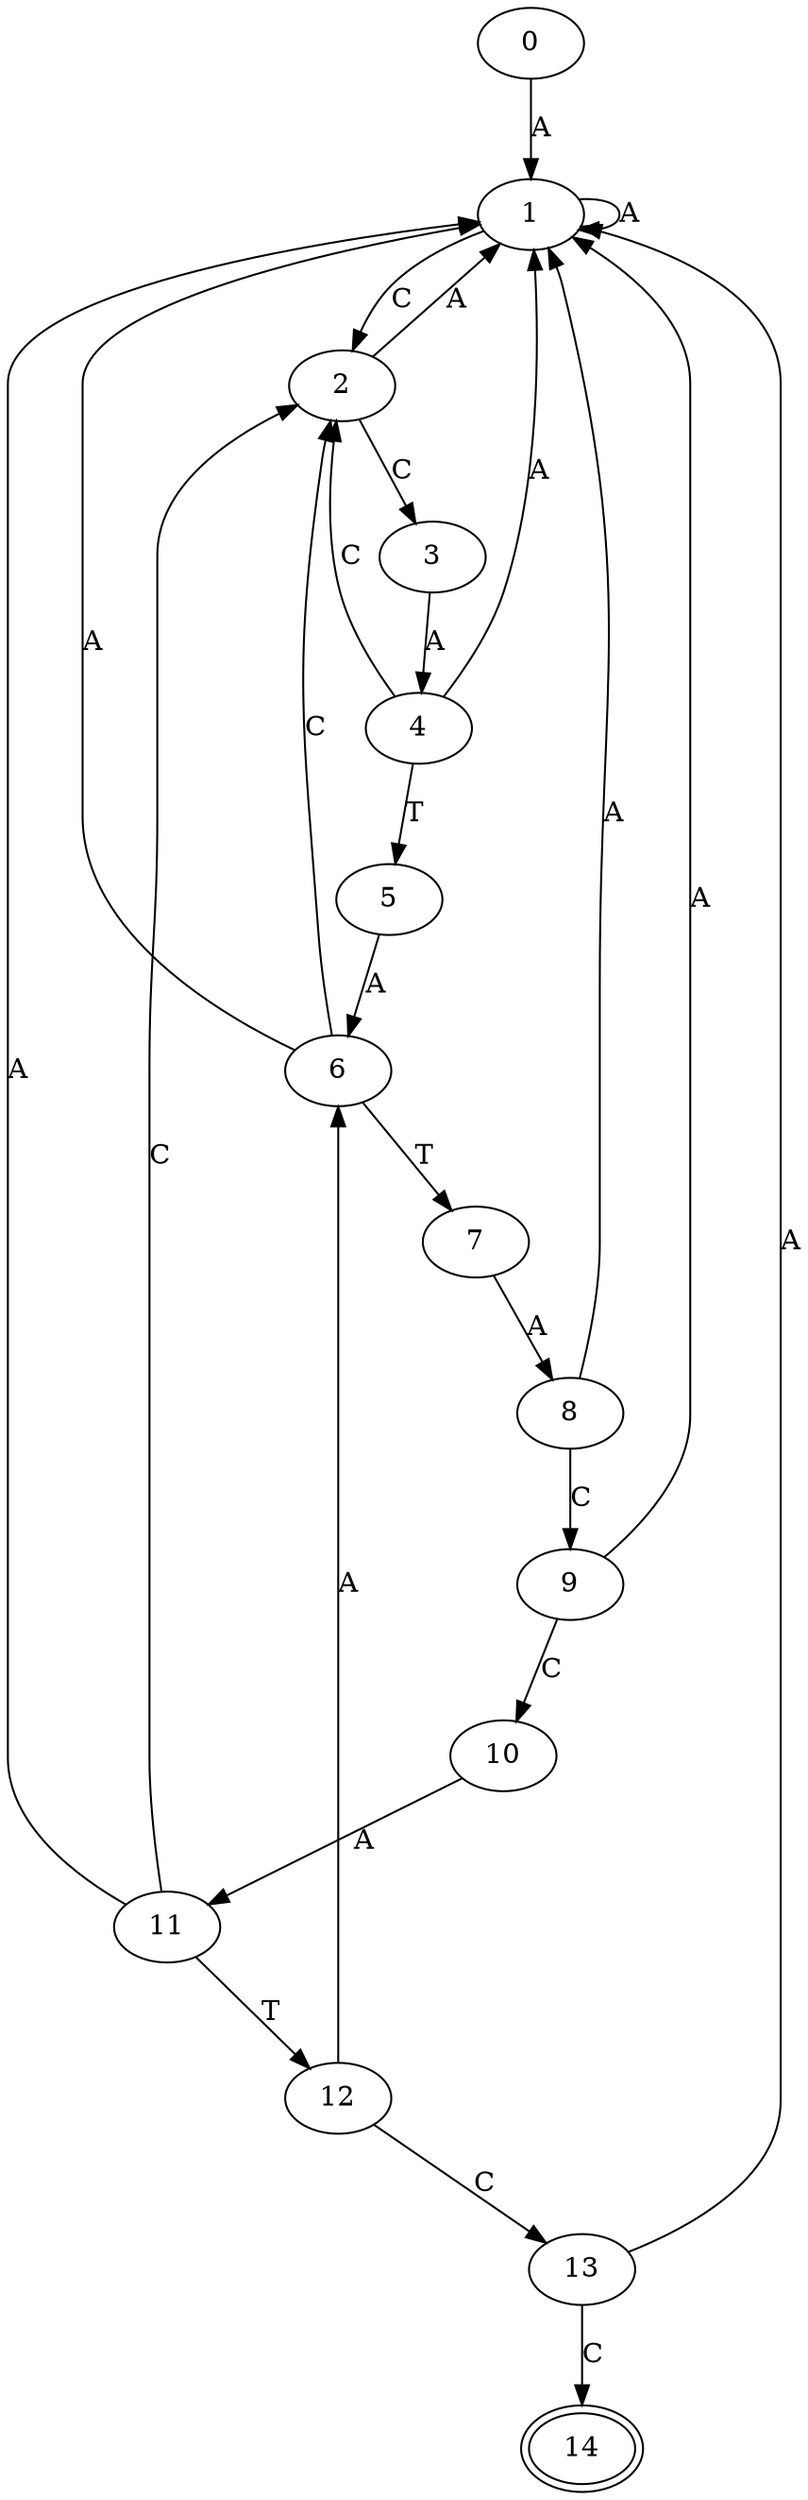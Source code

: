 digraph dfa {
	0 -> 1 [label = "A"]
	1 -> 2 [label = "C"]
	2 -> 3 [label = "C"]
	3 -> 4 [label = "A"]
	4 -> 5 [label = "T"]
	5 -> 6 [label = "A"]
	6 -> 7 [label = "T"]
	7 -> 8 [label = "A"]
	8 -> 9 [label = "C"]
	9 -> 10 [label = "C"]
	10 -> 11 [label = "A"]
	11 -> 12 [label = "T"]
	12 -> 13 [label = "C"]
	13 -> 14 [label = "C"]
	1 -> 1 [label = "A"]
	2 -> 1 [label = "A"]
	4 -> 2 [label = "C"]
	4 -> 1 [label = "A"]
	6 -> 2 [label = "C"]
	6 -> 1 [label = "A"]
	8 -> 1 [label = "A"]
	9 -> 1 [label = "A"]
	11 -> 2 [label = "C"]
	11 -> 1 [label = "A"]
	12 -> 6 [label = "A"]
	13 -> 1 [label = "A"]
	14[peripheries = 2]
}